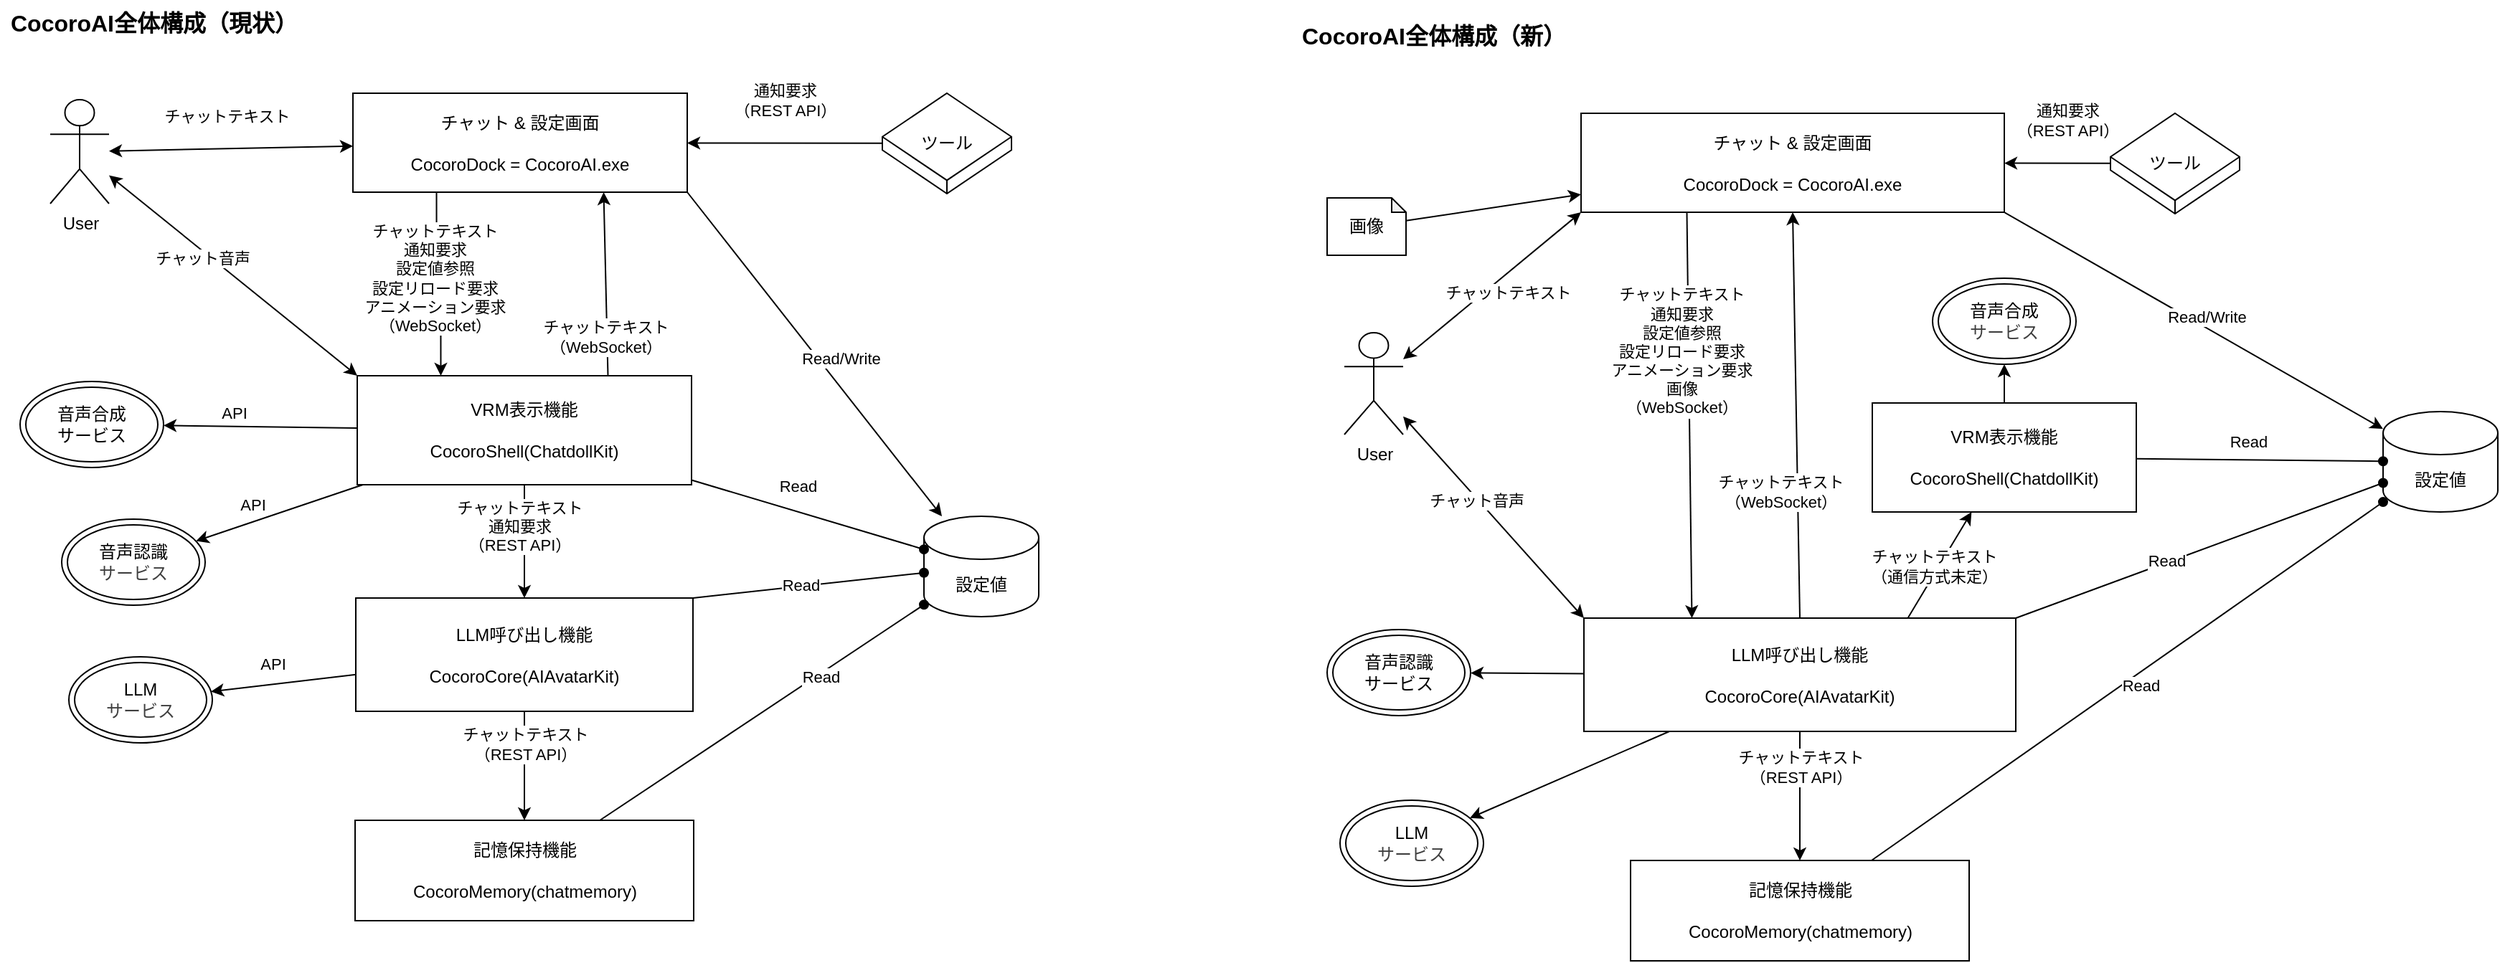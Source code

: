<mxfile>
    <diagram name="ページ1" id="o39PR-zt318VI3z1FR7i">
        <mxGraphModel dx="1314" dy="786" grid="0" gridSize="10" guides="1" tooltips="1" connect="1" arrows="1" fold="1" page="0" pageScale="1" pageWidth="827" pageHeight="1169" math="0" shadow="0">
            <root>
                <mxCell id="0"/>
                <mxCell id="1" parent="0"/>
                <mxCell id="T6iqkIKa1ZIXDyA9mMyS-26" value="設定値" style="shape=cylinder3;whiteSpace=wrap;html=1;boundedLbl=1;backgroundOutline=1;size=15;" parent="1" vertex="1">
                    <mxGeometry x="667" y="486" width="80" height="70" as="geometry"/>
                </mxCell>
                <mxCell id="6kX_ImcDoe10UNFtOpr_-4" value="" style="edgeStyle=orthogonalEdgeStyle;rounded=0;orthogonalLoop=1;jettySize=auto;html=1;exitX=0.25;exitY=1;exitDx=0;exitDy=0;entryX=0.25;entryY=0;entryDx=0;entryDy=0;" parent="1" source="6kX_ImcDoe10UNFtOpr_-1" target="6kX_ImcDoe10UNFtOpr_-3" edge="1">
                    <mxGeometry relative="1" as="geometry"/>
                </mxCell>
                <mxCell id="6kX_ImcDoe10UNFtOpr_-7" value="チャットテキスト&lt;div&gt;通知要求&lt;br&gt;&lt;div&gt;設定値参照&lt;/div&gt;&lt;div&gt;設定リロード要求&lt;/div&gt;&lt;div&gt;アニメーション要求&lt;div&gt;&lt;div&gt;（WebSocket）&lt;/div&gt;&lt;/div&gt;&lt;/div&gt;&lt;/div&gt;" style="edgeLabel;html=1;align=center;verticalAlign=middle;resizable=0;points=[];" parent="6kX_ImcDoe10UNFtOpr_-4" vertex="1" connectable="0">
                    <mxGeometry x="-0.525" y="1" relative="1" as="geometry">
                        <mxPoint x="-3" y="29" as="offset"/>
                    </mxGeometry>
                </mxCell>
                <mxCell id="T6iqkIKa1ZIXDyA9mMyS-27" style="rounded=0;orthogonalLoop=1;jettySize=auto;html=1;exitX=1;exitY=1;exitDx=0;exitDy=0;" parent="1" source="6kX_ImcDoe10UNFtOpr_-1" target="T6iqkIKa1ZIXDyA9mMyS-26" edge="1">
                    <mxGeometry relative="1" as="geometry"/>
                </mxCell>
                <mxCell id="T6iqkIKa1ZIXDyA9mMyS-28" value="Read/Write" style="edgeLabel;html=1;align=center;verticalAlign=middle;resizable=0;points=[];" parent="T6iqkIKa1ZIXDyA9mMyS-27" vertex="1" connectable="0">
                    <mxGeometry x="0.187" y="-5" relative="1" as="geometry">
                        <mxPoint x="5" y="-21" as="offset"/>
                    </mxGeometry>
                </mxCell>
                <mxCell id="6kX_ImcDoe10UNFtOpr_-1" value="&lt;div&gt;&lt;span style=&quot;background-color: transparent; color: light-dark(rgb(0, 0, 0), rgb(255, 255, 255));&quot;&gt;チャット &amp;amp;&amp;nbsp;&lt;/span&gt;&lt;span style=&quot;background-color: transparent; color: light-dark(rgb(0, 0, 0), rgb(255, 255, 255));&quot;&gt;設定画面&lt;/span&gt;&lt;/div&gt;&lt;div&gt;&lt;br&gt;&lt;/div&gt;&lt;div&gt;CocoroDock = CocoroAI.exe&lt;/div&gt;" style="rounded=0;whiteSpace=wrap;html=1;" parent="1" vertex="1">
                    <mxGeometry x="269" y="191" width="233" height="69" as="geometry"/>
                </mxCell>
                <mxCell id="6kX_ImcDoe10UNFtOpr_-6" value="" style="rounded=0;orthogonalLoop=1;jettySize=auto;html=1;" parent="1" source="6kX_ImcDoe10UNFtOpr_-3" target="6kX_ImcDoe10UNFtOpr_-5" edge="1">
                    <mxGeometry relative="1" as="geometry"/>
                </mxCell>
                <mxCell id="T6iqkIKa1ZIXDyA9mMyS-20" value="チャットテキスト&lt;div&gt;通知要求&lt;/div&gt;&lt;div&gt;（REST API）&lt;/div&gt;" style="edgeLabel;html=1;align=center;verticalAlign=middle;resizable=0;points=[];" parent="6kX_ImcDoe10UNFtOpr_-6" vertex="1" connectable="0">
                    <mxGeometry x="-0.538" y="2" relative="1" as="geometry">
                        <mxPoint x="-6" y="11" as="offset"/>
                    </mxGeometry>
                </mxCell>
                <mxCell id="T6iqkIKa1ZIXDyA9mMyS-9" style="rounded=0;orthogonalLoop=1;jettySize=auto;html=1;entryX=0.75;entryY=1;entryDx=0;entryDy=0;exitX=0.75;exitY=0;exitDx=0;exitDy=0;" parent="1" source="6kX_ImcDoe10UNFtOpr_-3" target="6kX_ImcDoe10UNFtOpr_-1" edge="1">
                    <mxGeometry relative="1" as="geometry"/>
                </mxCell>
                <mxCell id="T6iqkIKa1ZIXDyA9mMyS-10" value="チャットテキスト&lt;div&gt;&lt;div&gt;（WebSocket）&lt;/div&gt;&lt;/div&gt;" style="edgeLabel;html=1;align=center;verticalAlign=middle;resizable=0;points=[];" parent="T6iqkIKa1ZIXDyA9mMyS-9" vertex="1" connectable="0">
                    <mxGeometry x="0.669" y="4" relative="1" as="geometry">
                        <mxPoint x="5" y="80" as="offset"/>
                    </mxGeometry>
                </mxCell>
                <mxCell id="T6iqkIKa1ZIXDyA9mMyS-29" style="rounded=0;orthogonalLoop=1;jettySize=auto;html=1;endArrow=oval;endFill=1;" parent="1" source="6kX_ImcDoe10UNFtOpr_-3" target="T6iqkIKa1ZIXDyA9mMyS-26" edge="1">
                    <mxGeometry relative="1" as="geometry"/>
                </mxCell>
                <mxCell id="T6iqkIKa1ZIXDyA9mMyS-30" value="Read" style="edgeLabel;html=1;align=center;verticalAlign=middle;resizable=0;points=[];" parent="T6iqkIKa1ZIXDyA9mMyS-29" vertex="1" connectable="0">
                    <mxGeometry x="-0.31" y="-2" relative="1" as="geometry">
                        <mxPoint x="18" y="-15" as="offset"/>
                    </mxGeometry>
                </mxCell>
                <mxCell id="T6iqkIKa1ZIXDyA9mMyS-43" style="rounded=0;orthogonalLoop=1;jettySize=auto;html=1;" parent="1" source="6kX_ImcDoe10UNFtOpr_-3" target="T6iqkIKa1ZIXDyA9mMyS-41" edge="1">
                    <mxGeometry relative="1" as="geometry"/>
                </mxCell>
                <mxCell id="45" value="API" style="edgeLabel;html=1;align=center;verticalAlign=middle;resizable=0;points=[];" vertex="1" connectable="0" parent="T6iqkIKa1ZIXDyA9mMyS-43">
                    <mxGeometry x="0.111" y="-4" relative="1" as="geometry">
                        <mxPoint x="-11" y="-6" as="offset"/>
                    </mxGeometry>
                </mxCell>
                <mxCell id="T6iqkIKa1ZIXDyA9mMyS-45" style="rounded=0;orthogonalLoop=1;jettySize=auto;html=1;" parent="1" source="6kX_ImcDoe10UNFtOpr_-3" target="T6iqkIKa1ZIXDyA9mMyS-44" edge="1">
                    <mxGeometry relative="1" as="geometry"/>
                </mxCell>
                <mxCell id="44" value="API" style="edgeLabel;html=1;align=center;verticalAlign=middle;resizable=0;points=[];" vertex="1" connectable="0" parent="T6iqkIKa1ZIXDyA9mMyS-45">
                    <mxGeometry x="0.097" y="-2" relative="1" as="geometry">
                        <mxPoint x="-13" y="-6" as="offset"/>
                    </mxGeometry>
                </mxCell>
                <mxCell id="6kX_ImcDoe10UNFtOpr_-3" value="&lt;div&gt;VRM表示機能&lt;/div&gt;&lt;div&gt;&lt;br&gt;&lt;/div&gt;&lt;div&gt;CocoroShell(ChatdollKit)&lt;/div&gt;" style="rounded=0;whiteSpace=wrap;html=1;" parent="1" vertex="1">
                    <mxGeometry x="272" y="388" width="233" height="76" as="geometry"/>
                </mxCell>
                <mxCell id="T6iqkIKa1ZIXDyA9mMyS-23" style="rounded=0;orthogonalLoop=1;jettySize=auto;html=1;" parent="1" source="6kX_ImcDoe10UNFtOpr_-5" target="T6iqkIKa1ZIXDyA9mMyS-22" edge="1">
                    <mxGeometry relative="1" as="geometry"/>
                </mxCell>
                <mxCell id="46" value="API" style="edgeLabel;html=1;align=center;verticalAlign=middle;resizable=0;points=[];" vertex="1" connectable="0" parent="T6iqkIKa1ZIXDyA9mMyS-23">
                    <mxGeometry x="0.248" y="1" relative="1" as="geometry">
                        <mxPoint x="5" y="-16" as="offset"/>
                    </mxGeometry>
                </mxCell>
                <mxCell id="T6iqkIKa1ZIXDyA9mMyS-31" style="rounded=0;orthogonalLoop=1;jettySize=auto;html=1;exitX=1;exitY=0;exitDx=0;exitDy=0;endArrow=oval;endFill=1;" parent="1" source="6kX_ImcDoe10UNFtOpr_-5" target="T6iqkIKa1ZIXDyA9mMyS-26" edge="1">
                    <mxGeometry relative="1" as="geometry"/>
                </mxCell>
                <mxCell id="T6iqkIKa1ZIXDyA9mMyS-32" value="Read" style="edgeLabel;html=1;align=center;verticalAlign=middle;resizable=0;points=[];" parent="T6iqkIKa1ZIXDyA9mMyS-31" vertex="1" connectable="0">
                    <mxGeometry x="0.379" y="-1" relative="1" as="geometry">
                        <mxPoint x="-36" y="2" as="offset"/>
                    </mxGeometry>
                </mxCell>
                <mxCell id="T6iqkIKa1ZIXDyA9mMyS-36" style="rounded=0;orthogonalLoop=1;jettySize=auto;html=1;" parent="1" source="6kX_ImcDoe10UNFtOpr_-5" target="T6iqkIKa1ZIXDyA9mMyS-35" edge="1">
                    <mxGeometry relative="1" as="geometry"/>
                </mxCell>
                <mxCell id="T6iqkIKa1ZIXDyA9mMyS-37" value="チャットテキスト&lt;div&gt;&lt;span style=&quot;background-color: light-dark(#ffffff, var(--ge-dark-color, #121212)); color: light-dark(rgb(0, 0, 0), rgb(255, 255, 255));&quot;&gt;（REST API）&lt;/span&gt;&lt;/div&gt;" style="edgeLabel;html=1;align=center;verticalAlign=middle;resizable=0;points=[];" parent="T6iqkIKa1ZIXDyA9mMyS-36" vertex="1" connectable="0">
                    <mxGeometry x="-0.742" y="-2" relative="1" as="geometry">
                        <mxPoint x="2" y="13" as="offset"/>
                    </mxGeometry>
                </mxCell>
                <mxCell id="6kX_ImcDoe10UNFtOpr_-5" value="&lt;div&gt;LLM呼び出し機能&lt;/div&gt;&lt;div&gt;&lt;br&gt;&lt;/div&gt;&lt;div&gt;CocoroCore(AIAvatarKit)&lt;/div&gt;" style="rounded=0;whiteSpace=wrap;html=1;" parent="1" vertex="1">
                    <mxGeometry x="271" y="543" width="235" height="79" as="geometry"/>
                </mxCell>
                <mxCell id="T6iqkIKa1ZIXDyA9mMyS-2" style="rounded=0;orthogonalLoop=1;jettySize=auto;html=1;startArrow=classic;startFill=1;" parent="1" source="T6iqkIKa1ZIXDyA9mMyS-1" target="6kX_ImcDoe10UNFtOpr_-1" edge="1">
                    <mxGeometry relative="1" as="geometry"/>
                </mxCell>
                <mxCell id="T6iqkIKa1ZIXDyA9mMyS-3" value="チャット&lt;span style=&quot;background-color: light-dark(#ffffff, var(--ge-dark-color, #121212)); color: light-dark(rgb(0, 0, 0), rgb(255, 255, 255));&quot;&gt;テキスト&lt;/span&gt;" style="edgeLabel;html=1;align=center;verticalAlign=middle;resizable=0;points=[];" parent="T6iqkIKa1ZIXDyA9mMyS-2" vertex="1" connectable="0">
                    <mxGeometry x="-0.557" y="-2" relative="1" as="geometry">
                        <mxPoint x="44" y="-26" as="offset"/>
                    </mxGeometry>
                </mxCell>
                <mxCell id="T6iqkIKa1ZIXDyA9mMyS-7" style="rounded=0;orthogonalLoop=1;jettySize=auto;html=1;entryX=0;entryY=0;entryDx=0;entryDy=0;startArrow=classic;startFill=1;" parent="1" source="T6iqkIKa1ZIXDyA9mMyS-1" target="6kX_ImcDoe10UNFtOpr_-3" edge="1">
                    <mxGeometry relative="1" as="geometry"/>
                </mxCell>
                <mxCell id="T6iqkIKa1ZIXDyA9mMyS-8" value="チャット音声" style="edgeLabel;html=1;align=center;verticalAlign=middle;resizable=0;points=[];" parent="T6iqkIKa1ZIXDyA9mMyS-7" vertex="1" connectable="0">
                    <mxGeometry x="-0.409" y="-1" relative="1" as="geometry">
                        <mxPoint x="14" y="16" as="offset"/>
                    </mxGeometry>
                </mxCell>
                <mxCell id="T6iqkIKa1ZIXDyA9mMyS-1" value="User" style="shape=umlActor;verticalLabelPosition=bottom;verticalAlign=top;html=1;outlineConnect=0;" parent="1" vertex="1">
                    <mxGeometry x="58" y="195.5" width="41" height="72.5" as="geometry"/>
                </mxCell>
                <mxCell id="T6iqkIKa1ZIXDyA9mMyS-5" style="rounded=0;orthogonalLoop=1;jettySize=auto;html=1;" parent="1" source="T6iqkIKa1ZIXDyA9mMyS-4" target="6kX_ImcDoe10UNFtOpr_-1" edge="1">
                    <mxGeometry relative="1" as="geometry"/>
                </mxCell>
                <mxCell id="T6iqkIKa1ZIXDyA9mMyS-6" value="通知要求&lt;div&gt;&lt;div&gt;（REST API）&lt;/div&gt;&lt;/div&gt;" style="edgeLabel;html=1;align=center;verticalAlign=middle;resizable=0;points=[];" parent="T6iqkIKa1ZIXDyA9mMyS-5" vertex="1" connectable="0">
                    <mxGeometry x="-0.42" y="-2" relative="1" as="geometry">
                        <mxPoint x="-29" y="-28" as="offset"/>
                    </mxGeometry>
                </mxCell>
                <mxCell id="T6iqkIKa1ZIXDyA9mMyS-4" value="ツール" style="html=1;whiteSpace=wrap;shape=isoCube2;backgroundOutline=1;isoAngle=20.714;" parent="1" vertex="1">
                    <mxGeometry x="638" y="191" width="90" height="70" as="geometry"/>
                </mxCell>
                <mxCell id="T6iqkIKa1ZIXDyA9mMyS-22" value="LLM&lt;div&gt;&lt;span style=&quot;color: rgb(63, 63, 63);&quot;&gt;サービス&lt;/span&gt;&lt;/div&gt;" style="ellipse;shape=doubleEllipse;whiteSpace=wrap;html=1;" parent="1" vertex="1">
                    <mxGeometry x="71" y="584" width="100" height="60" as="geometry"/>
                </mxCell>
                <mxCell id="T6iqkIKa1ZIXDyA9mMyS-38" style="rounded=0;orthogonalLoop=1;jettySize=auto;html=1;endArrow=oval;endFill=1;" parent="1" source="T6iqkIKa1ZIXDyA9mMyS-35" target="T6iqkIKa1ZIXDyA9mMyS-26" edge="1">
                    <mxGeometry relative="1" as="geometry"/>
                </mxCell>
                <mxCell id="T6iqkIKa1ZIXDyA9mMyS-39" value="Read" style="edgeLabel;html=1;align=center;verticalAlign=middle;resizable=0;points=[];" parent="T6iqkIKa1ZIXDyA9mMyS-38" vertex="1" connectable="0">
                    <mxGeometry x="0.354" y="-2" relative="1" as="geometry">
                        <mxPoint as="offset"/>
                    </mxGeometry>
                </mxCell>
                <mxCell id="T6iqkIKa1ZIXDyA9mMyS-35" value="&lt;div&gt;記憶保持機能&lt;/div&gt;&lt;div&gt;&lt;br&gt;&lt;/div&gt;&lt;div&gt;CocoroMemory(chatmemory)&lt;/div&gt;" style="rounded=0;whiteSpace=wrap;html=1;" parent="1" vertex="1">
                    <mxGeometry x="270.5" y="698" width="236" height="70" as="geometry"/>
                </mxCell>
                <mxCell id="T6iqkIKa1ZIXDyA9mMyS-40" value="CocoroAI全体構成（現状）" style="text;html=1;align=center;verticalAlign=middle;resizable=0;points=[];autosize=1;strokeColor=none;fillColor=none;fontStyle=1;fontSize=16;" parent="1" vertex="1">
                    <mxGeometry x="23" y="126" width="213" height="31" as="geometry"/>
                </mxCell>
                <mxCell id="T6iqkIKa1ZIXDyA9mMyS-41" value="音声合成&lt;div&gt;サービス&lt;/div&gt;" style="ellipse;shape=doubleEllipse;whiteSpace=wrap;html=1;" parent="1" vertex="1">
                    <mxGeometry x="37" y="392" width="100" height="60" as="geometry"/>
                </mxCell>
                <mxCell id="T6iqkIKa1ZIXDyA9mMyS-44" value="音声認識&lt;div&gt;&lt;span style=&quot;color: rgb(63, 63, 63);&quot;&gt;サービス&lt;/span&gt;&lt;/div&gt;" style="ellipse;shape=doubleEllipse;whiteSpace=wrap;html=1;" parent="1" vertex="1">
                    <mxGeometry x="66" y="488" width="100" height="60" as="geometry"/>
                </mxCell>
                <mxCell id="2" value="設定値" style="shape=cylinder3;whiteSpace=wrap;html=1;boundedLbl=1;backgroundOutline=1;size=15;" parent="1" vertex="1">
                    <mxGeometry x="1684" y="413" width="80" height="70" as="geometry"/>
                </mxCell>
                <mxCell id="3" value="" style="rounded=0;orthogonalLoop=1;jettySize=auto;html=1;exitX=0.25;exitY=1;exitDx=0;exitDy=0;entryX=0.25;entryY=0;entryDx=0;entryDy=0;" parent="1" source="7" target="22" edge="1">
                    <mxGeometry relative="1" as="geometry"/>
                </mxCell>
                <mxCell id="4" value="チャットテキスト&lt;div&gt;通知要求&lt;br&gt;&lt;div&gt;設定値参照&lt;/div&gt;&lt;div&gt;設定リロード要求&lt;/div&gt;&lt;div&gt;アニメーション要求&lt;/div&gt;&lt;div&gt;画像&lt;br&gt;&lt;div&gt;&lt;div&gt;（WebSocket）&lt;/div&gt;&lt;/div&gt;&lt;/div&gt;&lt;/div&gt;" style="edgeLabel;html=1;align=center;verticalAlign=middle;resizable=0;points=[];" parent="3" vertex="1" connectable="0">
                    <mxGeometry x="-0.525" y="1" relative="1" as="geometry">
                        <mxPoint x="-6" y="30" as="offset"/>
                    </mxGeometry>
                </mxCell>
                <mxCell id="5" style="rounded=0;orthogonalLoop=1;jettySize=auto;html=1;exitX=1;exitY=1;exitDx=0;exitDy=0;" parent="1" source="7" target="2" edge="1">
                    <mxGeometry relative="1" as="geometry"/>
                </mxCell>
                <mxCell id="6" value="Read/Write" style="edgeLabel;html=1;align=center;verticalAlign=middle;resizable=0;points=[];" parent="5" vertex="1" connectable="0">
                    <mxGeometry x="0.187" y="-5" relative="1" as="geometry">
                        <mxPoint x="-13" y="-21" as="offset"/>
                    </mxGeometry>
                </mxCell>
                <mxCell id="7" value="&lt;div&gt;&lt;span style=&quot;background-color: transparent; color: light-dark(rgb(0, 0, 0), rgb(255, 255, 255));&quot;&gt;チャット &amp;amp;&amp;nbsp;&lt;/span&gt;&lt;span style=&quot;background-color: transparent; color: light-dark(rgb(0, 0, 0), rgb(255, 255, 255));&quot;&gt;設定画面&lt;/span&gt;&lt;/div&gt;&lt;div&gt;&lt;br&gt;&lt;/div&gt;&lt;div&gt;CocoroDock = CocoroAI.exe&lt;/div&gt;" style="rounded=0;whiteSpace=wrap;html=1;" parent="1" vertex="1">
                    <mxGeometry x="1125" y="205" width="295" height="69" as="geometry"/>
                </mxCell>
                <mxCell id="12" style="rounded=0;orthogonalLoop=1;jettySize=auto;html=1;endArrow=oval;endFill=1;" parent="1" source="16" target="2" edge="1">
                    <mxGeometry relative="1" as="geometry"/>
                </mxCell>
                <mxCell id="13" value="Read" style="edgeLabel;html=1;align=center;verticalAlign=middle;resizable=0;points=[];" parent="12" vertex="1" connectable="0">
                    <mxGeometry x="-0.31" y="-2" relative="1" as="geometry">
                        <mxPoint x="18" y="-15" as="offset"/>
                    </mxGeometry>
                </mxCell>
                <mxCell id="14" style="rounded=0;orthogonalLoop=1;jettySize=auto;html=1;" parent="1" source="16" target="36" edge="1">
                    <mxGeometry relative="1" as="geometry"/>
                </mxCell>
                <mxCell id="15" style="rounded=0;orthogonalLoop=1;jettySize=auto;html=1;" parent="1" source="22" target="37" edge="1">
                    <mxGeometry relative="1" as="geometry"/>
                </mxCell>
                <mxCell id="16" value="&lt;div&gt;VRM表示機能&lt;/div&gt;&lt;div&gt;&lt;br&gt;&lt;/div&gt;&lt;div&gt;CocoroShell(ChatdollKit)&lt;/div&gt;" style="rounded=0;whiteSpace=wrap;html=1;" parent="1" vertex="1">
                    <mxGeometry x="1328" y="407" width="184" height="76" as="geometry"/>
                </mxCell>
                <mxCell id="17" style="rounded=0;orthogonalLoop=1;jettySize=auto;html=1;" parent="1" source="22" target="31" edge="1">
                    <mxGeometry relative="1" as="geometry"/>
                </mxCell>
                <mxCell id="18" style="rounded=0;orthogonalLoop=1;jettySize=auto;html=1;exitX=1;exitY=0;exitDx=0;exitDy=0;endArrow=oval;endFill=1;" parent="1" source="22" target="2" edge="1">
                    <mxGeometry relative="1" as="geometry"/>
                </mxCell>
                <mxCell id="19" value="Read" style="edgeLabel;html=1;align=center;verticalAlign=middle;resizable=0;points=[];" parent="18" vertex="1" connectable="0">
                    <mxGeometry x="0.379" y="-1" relative="1" as="geometry">
                        <mxPoint x="-72" y="24" as="offset"/>
                    </mxGeometry>
                </mxCell>
                <mxCell id="20" style="rounded=0;orthogonalLoop=1;jettySize=auto;html=1;" parent="1" source="22" target="34" edge="1">
                    <mxGeometry relative="1" as="geometry"/>
                </mxCell>
                <mxCell id="21" value="チャットテキスト&lt;div&gt;&lt;span style=&quot;background-color: light-dark(#ffffff, var(--ge-dark-color, #121212)); color: light-dark(rgb(0, 0, 0), rgb(255, 255, 255));&quot;&gt;（REST API）&lt;/span&gt;&lt;/div&gt;" style="edgeLabel;html=1;align=center;verticalAlign=middle;resizable=0;points=[];" parent="20" vertex="1" connectable="0">
                    <mxGeometry x="-0.742" y="-2" relative="1" as="geometry">
                        <mxPoint x="2" y="13" as="offset"/>
                    </mxGeometry>
                </mxCell>
                <mxCell id="38" style="edgeStyle=none;html=1;exitX=0.75;exitY=0;exitDx=0;exitDy=0;" parent="1" source="22" target="16" edge="1">
                    <mxGeometry relative="1" as="geometry"/>
                </mxCell>
                <mxCell id="41" value="チャットテキスト&lt;div&gt;（通信方式未定）&lt;/div&gt;" style="edgeLabel;html=1;align=center;verticalAlign=middle;resizable=0;points=[];" parent="38" vertex="1" connectable="0">
                    <mxGeometry x="-0.208" relative="1" as="geometry">
                        <mxPoint y="-7" as="offset"/>
                    </mxGeometry>
                </mxCell>
                <mxCell id="42" style="edgeStyle=none;html=1;entryX=0.5;entryY=1;entryDx=0;entryDy=0;exitX=0.5;exitY=0;exitDx=0;exitDy=0;" parent="1" source="22" target="7" edge="1">
                    <mxGeometry relative="1" as="geometry"/>
                </mxCell>
                <mxCell id="43" value="チャットテキスト&lt;div&gt;（WebSocket）&lt;/div&gt;" style="edgeLabel;html=1;align=center;verticalAlign=middle;resizable=0;points=[];" parent="42" vertex="1" connectable="0">
                    <mxGeometry x="0.388" y="2" relative="1" as="geometry">
                        <mxPoint x="-8" y="108" as="offset"/>
                    </mxGeometry>
                </mxCell>
                <mxCell id="22" value="&lt;div&gt;LLM呼び出し機能&lt;/div&gt;&lt;div&gt;&lt;br&gt;&lt;/div&gt;&lt;div&gt;CocoroCore(AIAvatarKit)&lt;/div&gt;" style="rounded=0;whiteSpace=wrap;html=1;" parent="1" vertex="1">
                    <mxGeometry x="1127" y="557" width="301" height="79" as="geometry"/>
                </mxCell>
                <mxCell id="23" style="rounded=0;orthogonalLoop=1;jettySize=auto;html=1;startArrow=classic;startFill=1;entryX=0;entryY=1;entryDx=0;entryDy=0;" parent="1" source="27" target="7" edge="1">
                    <mxGeometry relative="1" as="geometry"/>
                </mxCell>
                <mxCell id="24" value="チャット&lt;span style=&quot;background-color: light-dark(#ffffff, var(--ge-dark-color, #121212)); color: light-dark(rgb(0, 0, 0), rgb(255, 255, 255));&quot;&gt;テキスト&lt;/span&gt;" style="edgeLabel;html=1;align=center;verticalAlign=middle;resizable=0;points=[];" parent="23" vertex="1" connectable="0">
                    <mxGeometry x="-0.557" y="-2" relative="1" as="geometry">
                        <mxPoint x="44" y="-26" as="offset"/>
                    </mxGeometry>
                </mxCell>
                <mxCell id="25" style="rounded=0;orthogonalLoop=1;jettySize=auto;html=1;startArrow=classic;startFill=1;entryX=0;entryY=0;entryDx=0;entryDy=0;" parent="1" source="27" target="22" edge="1">
                    <mxGeometry relative="1" as="geometry"/>
                </mxCell>
                <mxCell id="26" value="チャット音声" style="edgeLabel;html=1;align=center;verticalAlign=middle;resizable=0;points=[];" parent="25" vertex="1" connectable="0">
                    <mxGeometry x="-0.409" y="-1" relative="1" as="geometry">
                        <mxPoint x="14" y="16" as="offset"/>
                    </mxGeometry>
                </mxCell>
                <mxCell id="27" value="User" style="shape=umlActor;verticalLabelPosition=bottom;verticalAlign=top;html=1;outlineConnect=0;" parent="1" vertex="1">
                    <mxGeometry x="960" y="358" width="41" height="71" as="geometry"/>
                </mxCell>
                <mxCell id="28" style="rounded=0;orthogonalLoop=1;jettySize=auto;html=1;" parent="1" source="30" target="7" edge="1">
                    <mxGeometry relative="1" as="geometry">
                        <Array as="points"/>
                    </mxGeometry>
                </mxCell>
                <mxCell id="29" value="通知要求&lt;div&gt;&lt;div&gt;（REST API）&lt;/div&gt;&lt;/div&gt;" style="edgeLabel;html=1;align=center;verticalAlign=middle;resizable=0;points=[];" parent="28" vertex="1" connectable="0">
                    <mxGeometry x="-0.42" y="-2" relative="1" as="geometry">
                        <mxPoint x="-9" y="-28" as="offset"/>
                    </mxGeometry>
                </mxCell>
                <mxCell id="30" value="ツール" style="html=1;whiteSpace=wrap;shape=isoCube2;backgroundOutline=1;isoAngle=20.714;" parent="1" vertex="1">
                    <mxGeometry x="1494" y="205" width="90" height="70" as="geometry"/>
                </mxCell>
                <mxCell id="31" value="LLM&lt;div&gt;&lt;span style=&quot;color: rgb(63, 63, 63);&quot;&gt;サービス&lt;/span&gt;&lt;/div&gt;" style="ellipse;shape=doubleEllipse;whiteSpace=wrap;html=1;" parent="1" vertex="1">
                    <mxGeometry x="957" y="684" width="100" height="60" as="geometry"/>
                </mxCell>
                <mxCell id="32" style="rounded=0;orthogonalLoop=1;jettySize=auto;html=1;endArrow=oval;endFill=1;" parent="1" source="34" target="2" edge="1">
                    <mxGeometry relative="1" as="geometry"/>
                </mxCell>
                <mxCell id="33" value="Read" style="edgeLabel;html=1;align=center;verticalAlign=middle;resizable=0;points=[];" parent="32" vertex="1" connectable="0">
                    <mxGeometry x="0.354" y="-2" relative="1" as="geometry">
                        <mxPoint x="-55" y="45" as="offset"/>
                    </mxGeometry>
                </mxCell>
                <mxCell id="34" value="&lt;div&gt;記憶保持機能&lt;/div&gt;&lt;div&gt;&lt;br&gt;&lt;/div&gt;&lt;div&gt;CocoroMemory(chatmemory)&lt;/div&gt;" style="rounded=0;whiteSpace=wrap;html=1;" parent="1" vertex="1">
                    <mxGeometry x="1159.5" y="726" width="236" height="70" as="geometry"/>
                </mxCell>
                <mxCell id="35" value="CocoroAI全体構成（新）" style="text;html=1;align=center;verticalAlign=middle;resizable=0;points=[];autosize=1;strokeColor=none;fillColor=none;fontStyle=1;fontSize=16;" parent="1" vertex="1">
                    <mxGeometry x="923" y="135" width="197" height="31" as="geometry"/>
                </mxCell>
                <mxCell id="36" value="音声合成&lt;div&gt;&lt;span style=&quot;color: rgb(63, 63, 63);&quot;&gt;サービス&lt;/span&gt;&lt;/div&gt;" style="ellipse;shape=doubleEllipse;whiteSpace=wrap;html=1;" parent="1" vertex="1">
                    <mxGeometry x="1370" y="320" width="100" height="60" as="geometry"/>
                </mxCell>
                <mxCell id="37" value="音声認識&lt;div&gt;サービス&lt;/div&gt;" style="ellipse;shape=doubleEllipse;whiteSpace=wrap;html=1;" parent="1" vertex="1">
                    <mxGeometry x="948" y="565" width="100" height="60" as="geometry"/>
                </mxCell>
                <mxCell id="49" style="edgeStyle=none;html=1;" edge="1" parent="1" source="48" target="7">
                    <mxGeometry relative="1" as="geometry"/>
                </mxCell>
                <mxCell id="48" value="画像" style="shape=note;whiteSpace=wrap;html=1;backgroundOutline=1;darkOpacity=0.05;size=10;" vertex="1" parent="1">
                    <mxGeometry x="948" y="264" width="55" height="40" as="geometry"/>
                </mxCell>
            </root>
        </mxGraphModel>
    </diagram>
</mxfile>
